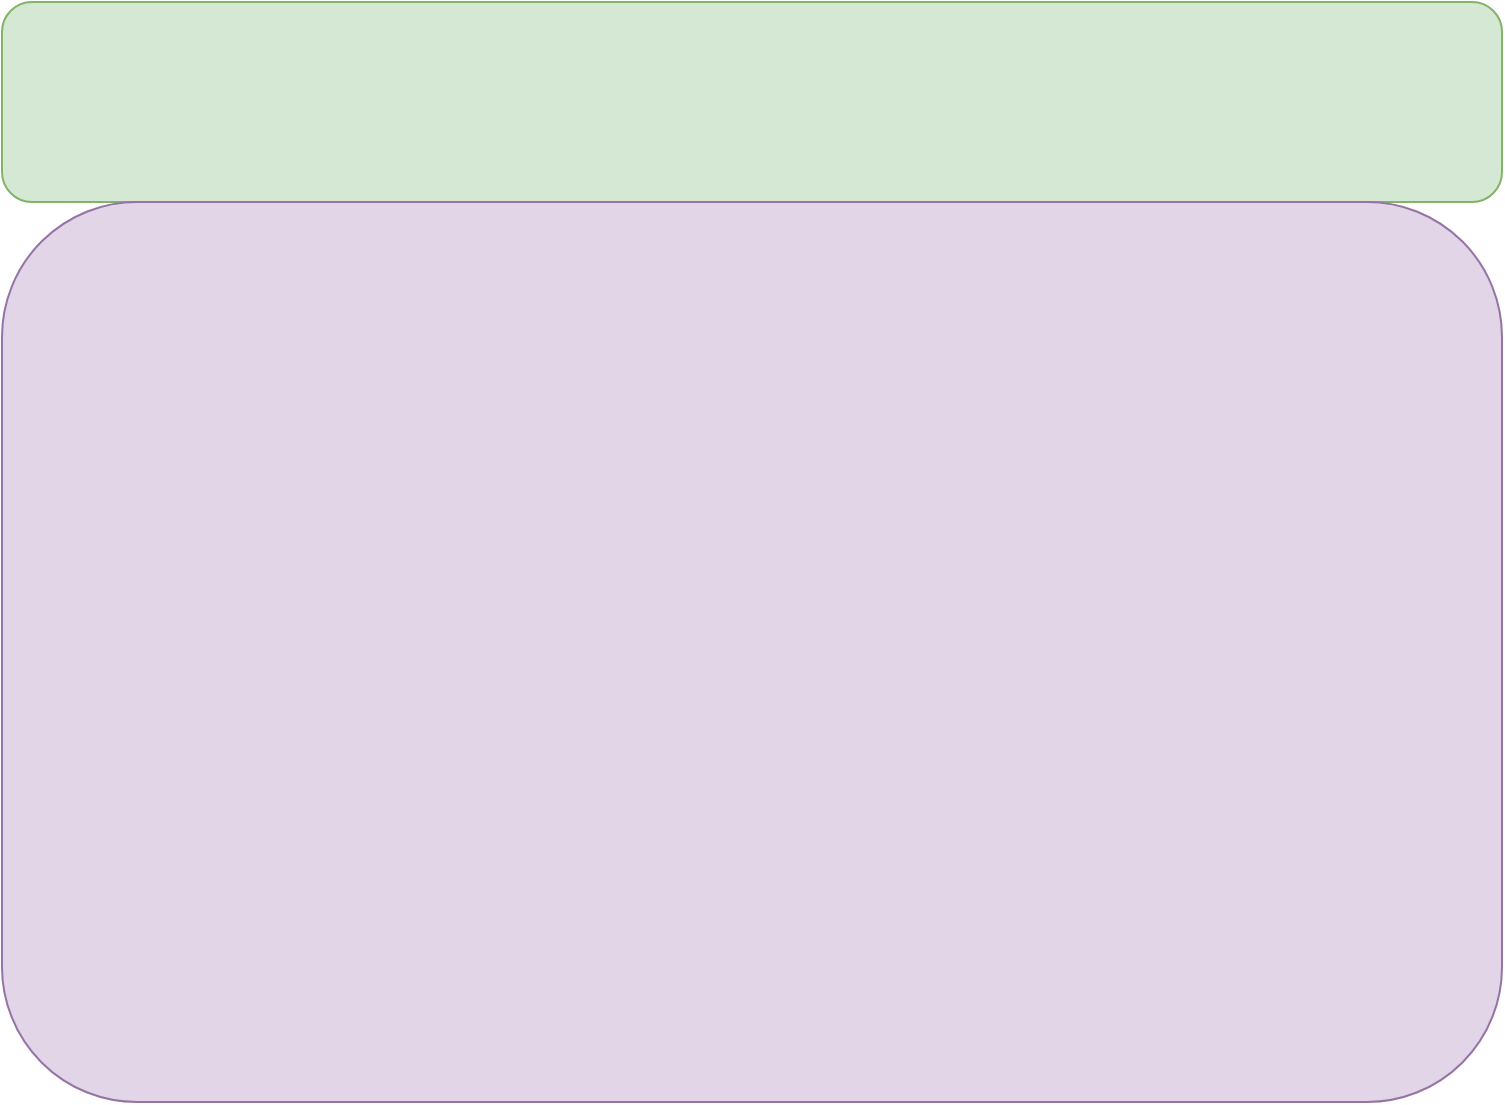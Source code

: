 <mxfile version="20.4.0" type="device"><diagram id="gHRQhq7q9gkMK4QOtlZU" name="Page-1"><mxGraphModel dx="1422" dy="762" grid="1" gridSize="10" guides="1" tooltips="1" connect="1" arrows="1" fold="1" page="1" pageScale="1" pageWidth="850" pageHeight="1100" math="0" shadow="0"><root><mxCell id="0"/><mxCell id="1" parent="0"/><mxCell id="o_waNvmc3AAhhDkd7y96-2" value="" style="rounded=1;whiteSpace=wrap;html=1;fillColor=#d5e8d4;strokeColor=#82b366;" vertex="1" parent="1"><mxGeometry x="50" y="50" width="750" height="100" as="geometry"/></mxCell><mxCell id="o_waNvmc3AAhhDkd7y96-4" value="" style="rounded=1;whiteSpace=wrap;html=1;fillColor=#e1d5e7;strokeColor=#9673a6;" vertex="1" parent="1"><mxGeometry x="50" y="150" width="750" height="450" as="geometry"/></mxCell></root></mxGraphModel></diagram></mxfile>